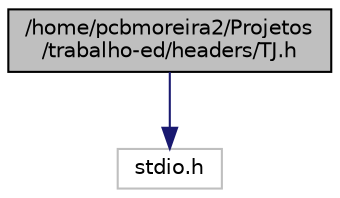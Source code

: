 digraph "/home/pcbmoreira2/Projetos/trabalho-ed/headers/TJ.h"
{
 // LATEX_PDF_SIZE
  edge [fontname="Helvetica",fontsize="10",labelfontname="Helvetica",labelfontsize="10"];
  node [fontname="Helvetica",fontsize="10",shape=record];
  Node1 [label="/home/pcbmoreira2/Projetos\l/trabalho-ed/headers/TJ.h",height=0.2,width=0.4,color="black", fillcolor="grey75", style="filled", fontcolor="black",tooltip="Cabeçalho do tipo jogador TJ."];
  Node1 -> Node2 [color="midnightblue",fontsize="10",style="solid",fontname="Helvetica"];
  Node2 [label="stdio.h",height=0.2,width=0.4,color="grey75", fillcolor="white", style="filled",tooltip=" "];
}
